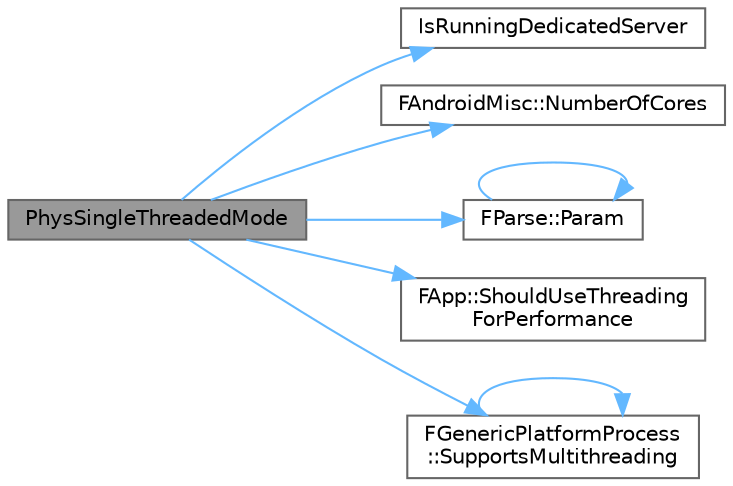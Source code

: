 digraph "PhysSingleThreadedMode"
{
 // INTERACTIVE_SVG=YES
 // LATEX_PDF_SIZE
  bgcolor="transparent";
  edge [fontname=Helvetica,fontsize=10,labelfontname=Helvetica,labelfontsize=10];
  node [fontname=Helvetica,fontsize=10,shape=box,height=0.2,width=0.4];
  rankdir="LR";
  Node1 [id="Node000001",label="PhysSingleThreadedMode",height=0.2,width=0.4,color="gray40", fillcolor="grey60", style="filled", fontcolor="black",tooltip="Return true if we should be running in single threaded mode, ala dedicated server."];
  Node1 -> Node2 [id="edge1_Node000001_Node000002",color="steelblue1",style="solid",tooltip=" "];
  Node2 [id="Node000002",label="IsRunningDedicatedServer",height=0.2,width=0.4,color="grey40", fillcolor="white", style="filled",URL="$d8/d97/CoreMisc_8h.html#a3ee85cf40144be11bf7291ef1dacbb18",tooltip="Check to see if this executable was launched as a dedicated server process and should not load client..."];
  Node1 -> Node3 [id="edge2_Node000001_Node000003",color="steelblue1",style="solid",tooltip=" "];
  Node3 [id="Node000003",label="FAndroidMisc::NumberOfCores",height=0.2,width=0.4,color="grey40", fillcolor="white", style="filled",URL="$db/d8b/structFAndroidMisc.html#a7be57f4fb73323062917fe5edbe5f405",tooltip=" "];
  Node1 -> Node4 [id="edge3_Node000001_Node000004",color="steelblue1",style="solid",tooltip=" "];
  Node4 [id="Node000004",label="FParse::Param",height=0.2,width=0.4,color="grey40", fillcolor="white", style="filled",URL="$d3/db4/structFParse.html#a0c441f5262efce3303b0cac83fac81a4",tooltip="Checks if a command-line parameter exists in the stream."];
  Node4 -> Node4 [id="edge4_Node000004_Node000004",color="steelblue1",style="solid",tooltip=" "];
  Node1 -> Node5 [id="edge5_Node000001_Node000005",color="steelblue1",style="solid",tooltip=" "];
  Node5 [id="Node000005",label="FApp::ShouldUseThreading\lForPerformance",height=0.2,width=0.4,color="grey40", fillcolor="white", style="filled",URL="$d9/d01/classFApp.html#af4aeac283053e910185060aeae88332e",tooltip="Checks whether the application should run multi-threaded for performance critical features."];
  Node1 -> Node6 [id="edge6_Node000001_Node000006",color="steelblue1",style="solid",tooltip=" "];
  Node6 [id="Node000006",label="FGenericPlatformProcess\l::SupportsMultithreading",height=0.2,width=0.4,color="grey40", fillcolor="white", style="filled",URL="$d6/d6d/structFGenericPlatformProcess.html#a51272a11f14107bfd7fa9ba8285d670e",tooltip="Gets whether this platform can use multiple threads."];
  Node6 -> Node6 [id="edge7_Node000006_Node000006",color="steelblue1",style="solid",tooltip=" "];
}
